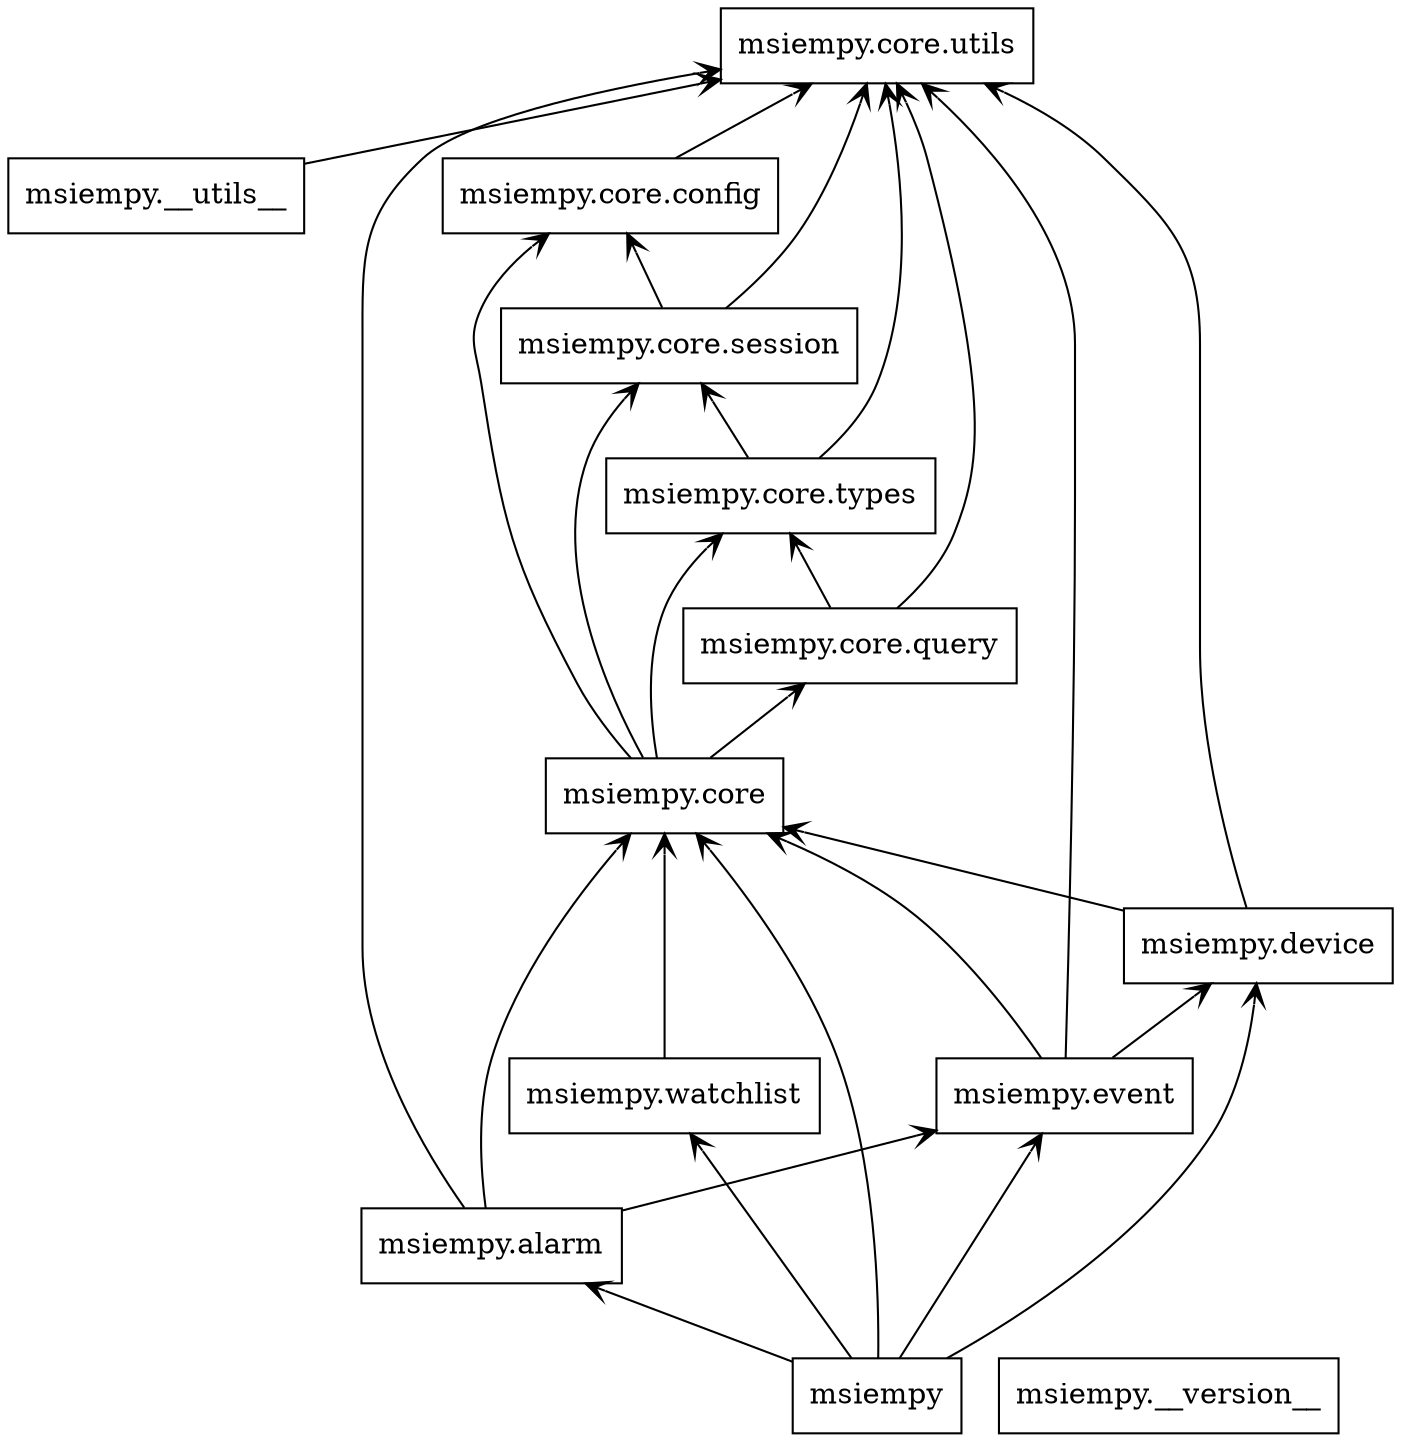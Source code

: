 digraph "packages" {
charset="utf-8"
rankdir=BT
"0" [label="msiempy", shape="box"];
"1" [label="msiempy.__utils__", shape="box"];
"2" [label="msiempy.__version__", shape="box"];
"3" [label="msiempy.alarm", shape="box"];
"4" [label="msiempy.core", shape="box"];
"5" [label="msiempy.core.config", shape="box"];
"6" [label="msiempy.core.query", shape="box"];
"7" [label="msiempy.core.session", shape="box"];
"8" [label="msiempy.core.types", shape="box"];
"9" [label="msiempy.core.utils", shape="box"];
"10" [label="msiempy.device", shape="box"];
"11" [label="msiempy.event", shape="box"];
"12" [label="msiempy.watchlist", shape="box"];
"0" -> "3" [arrowhead="open", arrowtail="none"];
"0" -> "4" [arrowhead="open", arrowtail="none"];
"0" -> "10" [arrowhead="open", arrowtail="none"];
"0" -> "11" [arrowhead="open", arrowtail="none"];
"0" -> "12" [arrowhead="open", arrowtail="none"];
"1" -> "9" [arrowhead="open", arrowtail="none"];
"3" -> "4" [arrowhead="open", arrowtail="none"];
"3" -> "9" [arrowhead="open", arrowtail="none"];
"3" -> "11" [arrowhead="open", arrowtail="none"];
"4" -> "5" [arrowhead="open", arrowtail="none"];
"4" -> "6" [arrowhead="open", arrowtail="none"];
"4" -> "7" [arrowhead="open", arrowtail="none"];
"4" -> "8" [arrowhead="open", arrowtail="none"];
"5" -> "9" [arrowhead="open", arrowtail="none"];
"6" -> "8" [arrowhead="open", arrowtail="none"];
"6" -> "9" [arrowhead="open", arrowtail="none"];
"7" -> "5" [arrowhead="open", arrowtail="none"];
"7" -> "9" [arrowhead="open", arrowtail="none"];
"8" -> "7" [arrowhead="open", arrowtail="none"];
"8" -> "9" [arrowhead="open", arrowtail="none"];
"10" -> "4" [arrowhead="open", arrowtail="none"];
"10" -> "9" [arrowhead="open", arrowtail="none"];
"11" -> "4" [arrowhead="open", arrowtail="none"];
"11" -> "9" [arrowhead="open", arrowtail="none"];
"11" -> "10" [arrowhead="open", arrowtail="none"];
"12" -> "4" [arrowhead="open", arrowtail="none"];
}
